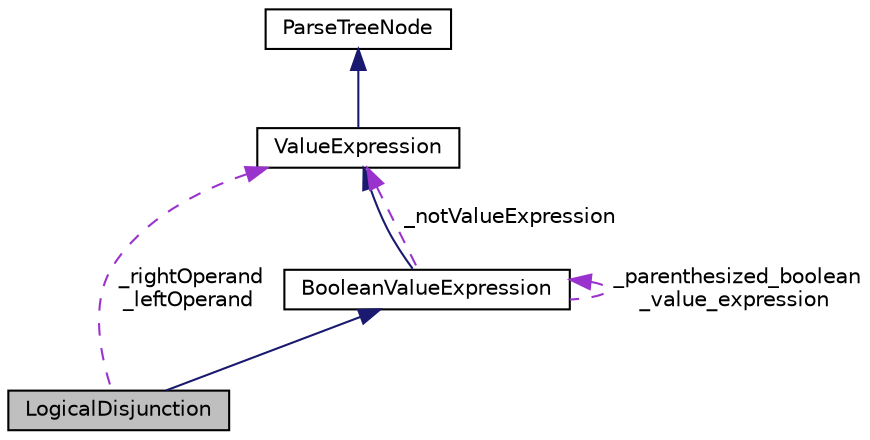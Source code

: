 digraph "LogicalDisjunction"
{
  edge [fontname="Helvetica",fontsize="10",labelfontname="Helvetica",labelfontsize="10"];
  node [fontname="Helvetica",fontsize="10",shape=record];
  Node4 [label="LogicalDisjunction",height=0.2,width=0.4,color="black", fillcolor="grey75", style="filled", fontcolor="black"];
  Node5 -> Node4 [dir="back",color="midnightblue",fontsize="10",style="solid",fontname="Helvetica"];
  Node5 [label="BooleanValueExpression",height=0.2,width=0.4,color="black", fillcolor="white", style="filled",URL="$classBooleanValueExpression.html"];
  Node6 -> Node5 [dir="back",color="midnightblue",fontsize="10",style="solid",fontname="Helvetica"];
  Node6 [label="ValueExpression",height=0.2,width=0.4,color="black", fillcolor="white", style="filled",URL="$classValueExpression.html"];
  Node7 -> Node6 [dir="back",color="midnightblue",fontsize="10",style="solid",fontname="Helvetica"];
  Node7 [label="ParseTreeNode",height=0.2,width=0.4,color="black", fillcolor="white", style="filled",URL="$classParseTreeNode.html"];
  Node6 -> Node5 [dir="back",color="darkorchid3",fontsize="10",style="dashed",label=" _notValueExpression" ,fontname="Helvetica"];
  Node5 -> Node5 [dir="back",color="darkorchid3",fontsize="10",style="dashed",label=" _parenthesized_boolean\l_value_expression" ,fontname="Helvetica"];
  Node6 -> Node4 [dir="back",color="darkorchid3",fontsize="10",style="dashed",label=" _rightOperand\n_leftOperand" ,fontname="Helvetica"];
}
